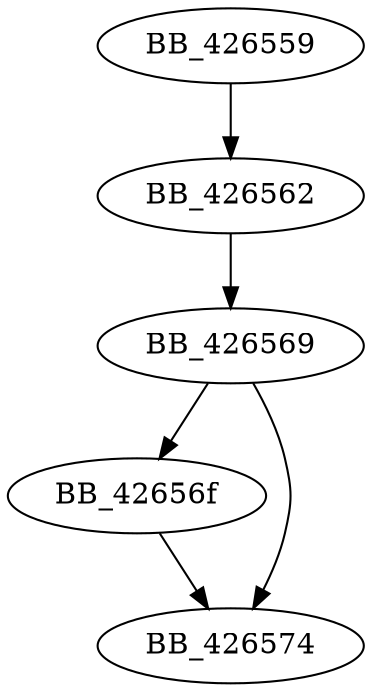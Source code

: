 DiGraph sub_426559{
BB_426559->BB_426562
BB_426562->BB_426569
BB_426569->BB_42656f
BB_426569->BB_426574
BB_42656f->BB_426574
}
